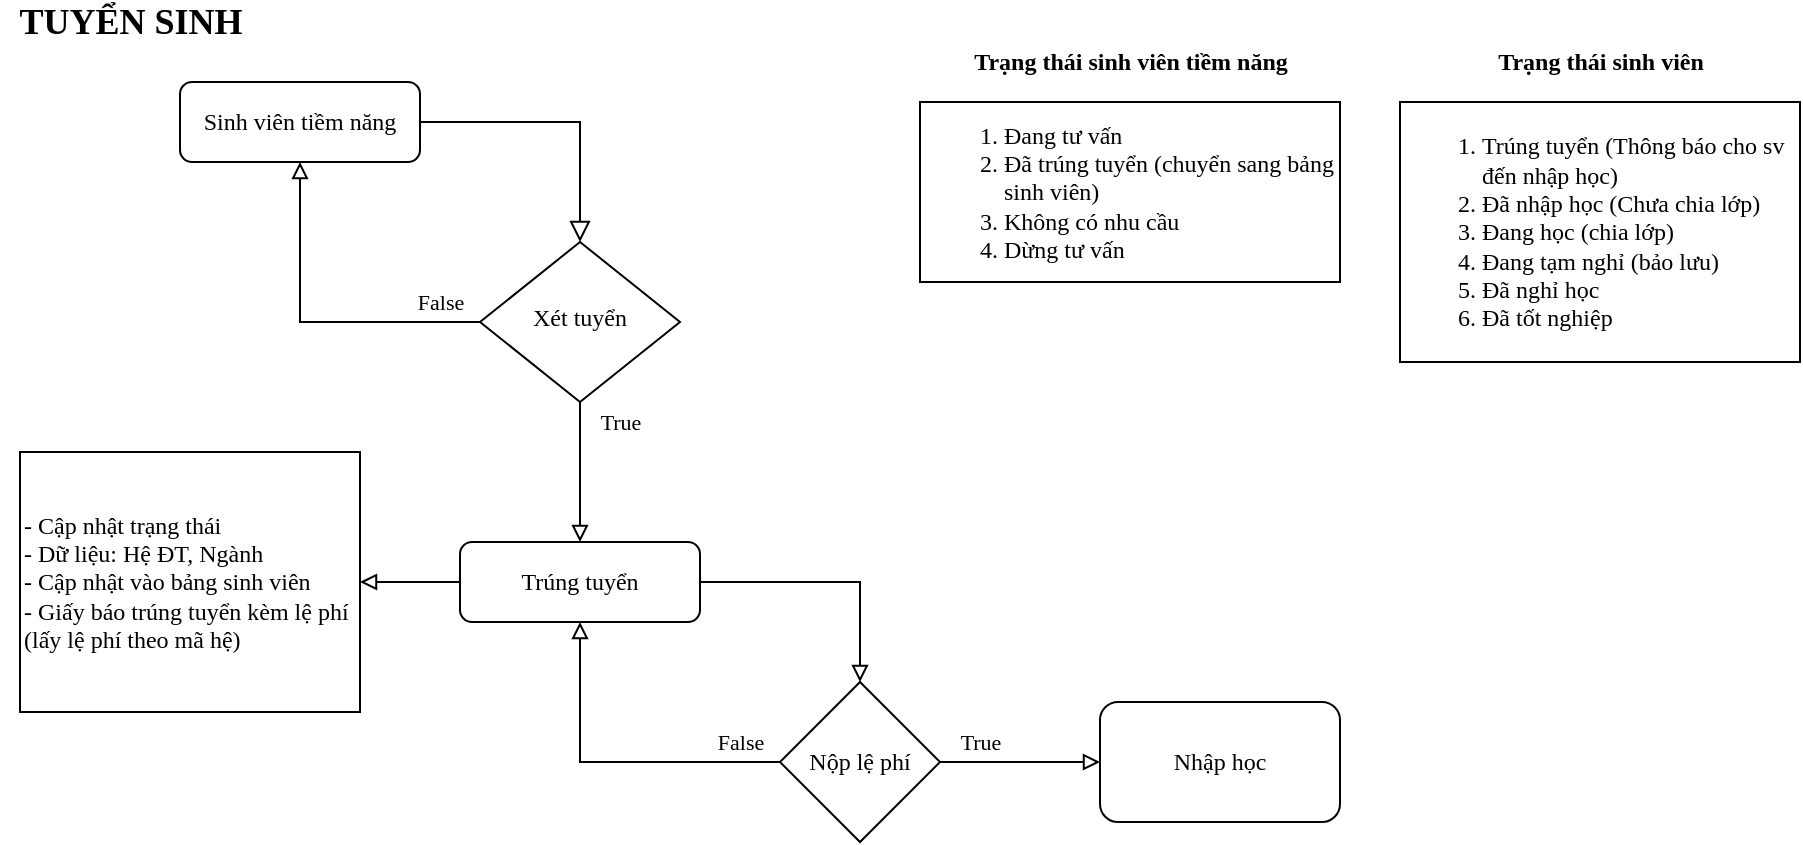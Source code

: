 <mxfile version="14.6.13" type="github" pages="2">
  <diagram id="C5RBs43oDa-KdzZeNtuy" name="TUYỂN SINH">
    <mxGraphModel dx="1102" dy="583" grid="1" gridSize="10" guides="1" tooltips="1" connect="1" arrows="1" fold="1" page="1" pageScale="1" pageWidth="827" pageHeight="1169" math="0" shadow="0">
      <root>
        <mxCell id="WIyWlLk6GJQsqaUBKTNV-0" />
        <mxCell id="WIyWlLk6GJQsqaUBKTNV-1" parent="WIyWlLk6GJQsqaUBKTNV-0" />
        <mxCell id="WIyWlLk6GJQsqaUBKTNV-2" value="" style="rounded=0;html=1;jettySize=auto;orthogonalLoop=1;fontSize=11;endArrow=block;endFill=0;endSize=8;strokeWidth=1;shadow=0;labelBackgroundColor=none;edgeStyle=orthogonalEdgeStyle;fontFamily=Tahoma;" parent="WIyWlLk6GJQsqaUBKTNV-1" source="WIyWlLk6GJQsqaUBKTNV-3" target="WIyWlLk6GJQsqaUBKTNV-6" edge="1">
          <mxGeometry relative="1" as="geometry" />
        </mxCell>
        <mxCell id="WIyWlLk6GJQsqaUBKTNV-3" value="&lt;div&gt;Sinh viên tiềm năng&lt;/div&gt;" style="rounded=1;whiteSpace=wrap;html=1;fontSize=12;glass=0;strokeWidth=1;shadow=0;fontFamily=Tahoma;" parent="WIyWlLk6GJQsqaUBKTNV-1" vertex="1">
          <mxGeometry x="120" y="60" width="120" height="40" as="geometry" />
        </mxCell>
        <mxCell id="veGy11Aom1nNv9LD2sAD-16" style="edgeStyle=orthogonalEdgeStyle;rounded=0;orthogonalLoop=1;jettySize=auto;html=1;entryX=0.5;entryY=1;entryDx=0;entryDy=0;endArrow=block;endFill=0;fontFamily=Tahoma;" edge="1" parent="WIyWlLk6GJQsqaUBKTNV-1" source="WIyWlLk6GJQsqaUBKTNV-6" target="WIyWlLk6GJQsqaUBKTNV-3">
          <mxGeometry relative="1" as="geometry" />
        </mxCell>
        <mxCell id="veGy11Aom1nNv9LD2sAD-19" style="edgeStyle=orthogonalEdgeStyle;rounded=0;orthogonalLoop=1;jettySize=auto;html=1;entryX=0.5;entryY=0;entryDx=0;entryDy=0;endArrow=block;endFill=0;fontFamily=Tahoma;" edge="1" parent="WIyWlLk6GJQsqaUBKTNV-1" source="WIyWlLk6GJQsqaUBKTNV-6" target="WIyWlLk6GJQsqaUBKTNV-12">
          <mxGeometry relative="1" as="geometry" />
        </mxCell>
        <mxCell id="WIyWlLk6GJQsqaUBKTNV-6" value="Xét tuyển" style="rhombus;whiteSpace=wrap;html=1;shadow=0;fontFamily=Tahoma;fontSize=12;align=center;strokeWidth=1;spacing=6;spacingTop=-4;" parent="WIyWlLk6GJQsqaUBKTNV-1" vertex="1">
          <mxGeometry x="270" y="140" width="100" height="80" as="geometry" />
        </mxCell>
        <mxCell id="veGy11Aom1nNv9LD2sAD-10" value="" style="edgeStyle=orthogonalEdgeStyle;rounded=0;orthogonalLoop=1;jettySize=auto;html=1;endArrow=block;endFill=0;fontFamily=Tahoma;" edge="1" parent="WIyWlLk6GJQsqaUBKTNV-1" source="WIyWlLk6GJQsqaUBKTNV-12" target="veGy11Aom1nNv9LD2sAD-9">
          <mxGeometry relative="1" as="geometry" />
        </mxCell>
        <mxCell id="veGy11Aom1nNv9LD2sAD-34" value="" style="edgeStyle=orthogonalEdgeStyle;rounded=0;orthogonalLoop=1;jettySize=auto;html=1;endArrow=block;endFill=0;fontFamily=Tahoma;" edge="1" parent="WIyWlLk6GJQsqaUBKTNV-1" source="WIyWlLk6GJQsqaUBKTNV-12" target="veGy11Aom1nNv9LD2sAD-33">
          <mxGeometry relative="1" as="geometry" />
        </mxCell>
        <mxCell id="WIyWlLk6GJQsqaUBKTNV-12" value="Trúng tuyển" style="rounded=1;whiteSpace=wrap;html=1;fontSize=12;glass=0;strokeWidth=1;shadow=0;fontFamily=Tahoma;" parent="WIyWlLk6GJQsqaUBKTNV-1" vertex="1">
          <mxGeometry x="260" y="290" width="120" height="40" as="geometry" />
        </mxCell>
        <mxCell id="veGy11Aom1nNv9LD2sAD-1" value="&lt;div align=&quot;left&quot;&gt;&lt;ol&gt;&lt;li&gt;&lt;font style=&quot;font-size: 12px&quot;&gt;Đang tư vấn&lt;/font&gt;&lt;/li&gt;&lt;li&gt;&lt;font style=&quot;font-size: 12px&quot;&gt;Đã trúng tuyển (chuyển sang bảng sinh viên)&lt;br&gt;&lt;/font&gt;&lt;/li&gt;&lt;li&gt;Không có nhu cầu&lt;br&gt;&lt;/li&gt;&lt;li&gt;&lt;font style=&quot;font-size: 12px&quot;&gt;Dừng tư vấn&lt;br&gt;&lt;/font&gt;&lt;/li&gt;&lt;/ol&gt;&lt;/div&gt;" style="whiteSpace=wrap;html=1;align=left;fontFamily=Tahoma;" vertex="1" parent="WIyWlLk6GJQsqaUBKTNV-1">
          <mxGeometry x="490" y="70" width="210" height="90" as="geometry" />
        </mxCell>
        <mxCell id="veGy11Aom1nNv9LD2sAD-18" style="edgeStyle=orthogonalEdgeStyle;rounded=0;orthogonalLoop=1;jettySize=auto;html=1;entryX=0.5;entryY=1;entryDx=0;entryDy=0;endArrow=block;endFill=0;fontFamily=Tahoma;" edge="1" parent="WIyWlLk6GJQsqaUBKTNV-1" source="veGy11Aom1nNv9LD2sAD-9" target="WIyWlLk6GJQsqaUBKTNV-12">
          <mxGeometry relative="1" as="geometry" />
        </mxCell>
        <mxCell id="veGy11Aom1nNv9LD2sAD-24" value="" style="edgeStyle=orthogonalEdgeStyle;rounded=0;orthogonalLoop=1;jettySize=auto;html=1;endArrow=block;endFill=0;fontFamily=Tahoma;entryX=0;entryY=0.5;entryDx=0;entryDy=0;" edge="1" parent="WIyWlLk6GJQsqaUBKTNV-1" source="veGy11Aom1nNv9LD2sAD-9" target="veGy11Aom1nNv9LD2sAD-27">
          <mxGeometry relative="1" as="geometry">
            <mxPoint x="560" y="400.0" as="targetPoint" />
          </mxGeometry>
        </mxCell>
        <mxCell id="veGy11Aom1nNv9LD2sAD-9" value="Nộp lệ phí" style="rhombus;whiteSpace=wrap;html=1;fontFamily=Tahoma;" vertex="1" parent="WIyWlLk6GJQsqaUBKTNV-1">
          <mxGeometry x="420" y="360" width="80" height="80" as="geometry" />
        </mxCell>
        <mxCell id="veGy11Aom1nNv9LD2sAD-13" value="&lt;font style=&quot;font-size: 11px&quot;&gt;False&lt;/font&gt;" style="text;html=1;align=center;verticalAlign=middle;resizable=0;points=[];autosize=1;strokeColor=none;fontFamily=Tahoma;" vertex="1" parent="WIyWlLk6GJQsqaUBKTNV-1">
          <mxGeometry x="380" y="380" width="40" height="20" as="geometry" />
        </mxCell>
        <mxCell id="veGy11Aom1nNv9LD2sAD-17" value="&lt;font style=&quot;font-size: 11px&quot;&gt;False&lt;/font&gt;" style="text;html=1;align=center;verticalAlign=middle;resizable=0;points=[];autosize=1;strokeColor=none;fontFamily=Tahoma;" vertex="1" parent="WIyWlLk6GJQsqaUBKTNV-1">
          <mxGeometry x="230" y="160" width="40" height="20" as="geometry" />
        </mxCell>
        <mxCell id="veGy11Aom1nNv9LD2sAD-20" value="&lt;font style=&quot;font-size: 11px&quot;&gt;True&lt;/font&gt;" style="text;html=1;align=center;verticalAlign=middle;resizable=0;points=[];autosize=1;strokeColor=none;fontFamily=Tahoma;" vertex="1" parent="WIyWlLk6GJQsqaUBKTNV-1">
          <mxGeometry x="320" y="220" width="40" height="20" as="geometry" />
        </mxCell>
        <mxCell id="veGy11Aom1nNv9LD2sAD-27" value="&lt;div&gt;Nhập học&lt;/div&gt;" style="rounded=1;whiteSpace=wrap;html=1;fontFamily=Tahoma;" vertex="1" parent="WIyWlLk6GJQsqaUBKTNV-1">
          <mxGeometry x="580" y="370" width="120" height="60" as="geometry" />
        </mxCell>
        <mxCell id="veGy11Aom1nNv9LD2sAD-33" value="&lt;div align=&quot;left&quot;&gt;- Cập nhật trạng thái&lt;br&gt;&lt;/div&gt;&lt;div align=&quot;left&quot;&gt;- Dữ liệu: Hệ ĐT, Ngành&lt;/div&gt;&lt;div align=&quot;left&quot;&gt;- Cập nhật vào bảng sinh viên&lt;/div&gt;&lt;div align=&quot;left&quot;&gt;- Giấy báo trúng tuyển kèm lệ phí (lấy lệ phí theo mã hệ)&lt;br&gt;&lt;/div&gt;" style="rounded=0;whiteSpace=wrap;html=1;align=left;fontFamily=Tahoma;" vertex="1" parent="WIyWlLk6GJQsqaUBKTNV-1">
          <mxGeometry x="40" y="245" width="170" height="130" as="geometry" />
        </mxCell>
        <mxCell id="veGy11Aom1nNv9LD2sAD-39" value="&lt;font style=&quot;font-size: 11px&quot;&gt;True&lt;/font&gt;" style="text;html=1;align=center;verticalAlign=middle;resizable=0;points=[];autosize=1;strokeColor=none;fontFamily=Tahoma;" vertex="1" parent="WIyWlLk6GJQsqaUBKTNV-1">
          <mxGeometry x="500" y="380" width="40" height="20" as="geometry" />
        </mxCell>
        <mxCell id="veGy11Aom1nNv9LD2sAD-40" value="&lt;font style=&quot;font-size: 18px&quot;&gt;&lt;b&gt;&lt;font style=&quot;font-size: 18px&quot;&gt;TUYỂN SINH&lt;br&gt;&lt;/font&gt;&lt;/b&gt;&lt;/font&gt;" style="text;html=1;align=center;verticalAlign=middle;resizable=0;points=[];autosize=1;strokeColor=none;fontFamily=Tahoma;" vertex="1" parent="WIyWlLk6GJQsqaUBKTNV-1">
          <mxGeometry x="30" y="20" width="130" height="20" as="geometry" />
        </mxCell>
        <mxCell id="veGy11Aom1nNv9LD2sAD-41" value="&lt;font style=&quot;font-size: 12px&quot;&gt;&lt;b&gt;Trạng thái sinh viên tiềm năng&lt;br&gt;&lt;/b&gt;&lt;/font&gt;" style="text;html=1;align=center;verticalAlign=middle;resizable=0;points=[];autosize=1;strokeColor=none;fontFamily=Tahoma;" vertex="1" parent="WIyWlLk6GJQsqaUBKTNV-1">
          <mxGeometry x="495" y="40" width="200" height="20" as="geometry" />
        </mxCell>
        <mxCell id="JpvHrv6NvtHfV1FXgaVz-0" value="&lt;b&gt;Trạng thái sinh viên&lt;br&gt;&lt;/b&gt;" style="text;html=1;align=center;verticalAlign=middle;resizable=0;points=[];autosize=1;strokeColor=none;fontFamily=Tahoma;" vertex="1" parent="WIyWlLk6GJQsqaUBKTNV-1">
          <mxGeometry x="760" y="40" width="140" height="20" as="geometry" />
        </mxCell>
        <mxCell id="JpvHrv6NvtHfV1FXgaVz-3" value="&lt;div align=&quot;left&quot;&gt;&lt;ol&gt;&lt;li&gt;Trúng tuyển (Thông báo cho sv đến nhập học)&lt;br&gt;&lt;/li&gt;&lt;li&gt;Đã nhập học (Chưa chia lớp)&lt;/li&gt;&lt;li&gt;Đang học (chia lớp)&lt;/li&gt;&lt;li&gt;Đang tạm nghỉ (bảo lưu)&lt;br&gt;&lt;/li&gt;&lt;li&gt;Đã nghỉ học&lt;/li&gt;&lt;li&gt;Đã tốt nghiệp&lt;br&gt;&lt;/li&gt;&lt;/ol&gt;&lt;/div&gt;" style="rounded=0;whiteSpace=wrap;html=1;fontFamily=Tahoma;" vertex="1" parent="WIyWlLk6GJQsqaUBKTNV-1">
          <mxGeometry x="730" y="70" width="200" height="130" as="geometry" />
        </mxCell>
      </root>
    </mxGraphModel>
  </diagram>
  <diagram id="WAffIJWIuBpVeepLNHPL" name="TCKT">
    <mxGraphModel dx="1102" dy="583" grid="1" gridSize="10" guides="1" tooltips="1" connect="1" arrows="1" fold="1" page="1" pageScale="1" pageWidth="850" pageHeight="1100" math="0" shadow="0">
      <root>
        <mxCell id="J8Mch86xFvpeGTAlJmEP-0" />
        <mxCell id="J8Mch86xFvpeGTAlJmEP-1" parent="J8Mch86xFvpeGTAlJmEP-0" />
      </root>
    </mxGraphModel>
  </diagram>
</mxfile>

